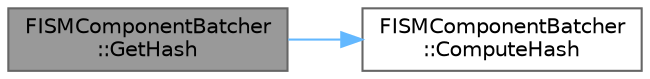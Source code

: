 digraph "FISMComponentBatcher::GetHash"
{
 // INTERACTIVE_SVG=YES
 // LATEX_PDF_SIZE
  bgcolor="transparent";
  edge [fontname=Helvetica,fontsize=10,labelfontname=Helvetica,labelfontsize=10];
  node [fontname=Helvetica,fontsize=10,shape=box,height=0.2,width=0.4];
  rankdir="LR";
  Node1 [id="Node000001",label="FISMComponentBatcher\l::GetHash",height=0.2,width=0.4,color="gray40", fillcolor="grey60", style="filled", fontcolor="black",tooltip=" "];
  Node1 -> Node2 [id="edge1_Node000001_Node000002",color="steelblue1",style="solid",tooltip=" "];
  Node2 [id="Node000002",label="FISMComponentBatcher\l::ComputeHash",height=0.2,width=0.4,color="grey40", fillcolor="white", style="filled",URL="$d1/da4/structFISMComponentBatcher.html#a7cfcc9b06630b1646047c57266bc27f5",tooltip=" "];
}
